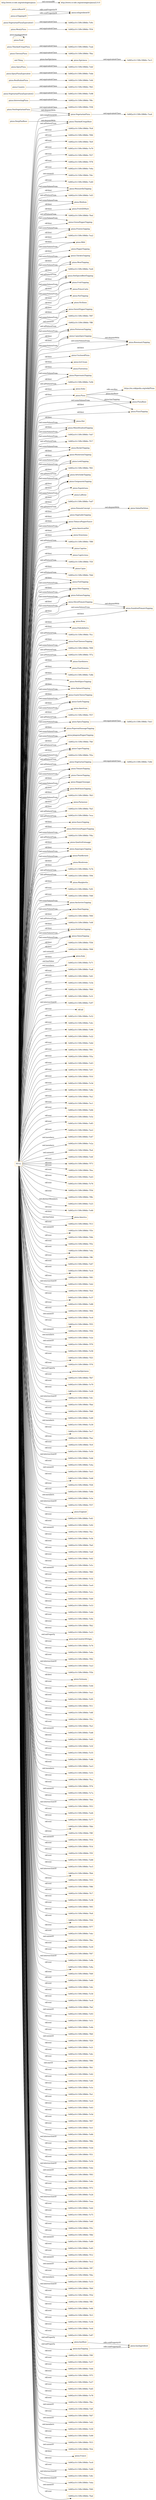 digraph ar2dtool_diagram { 
rankdir=LR;
size="1501"
node [shape = rectangle, color="orange"]; "pizza:MozzarellaTopping" "-5d9f2a10:15f9c1ff46b:-7ef3" "-5d9f2a10:15f9c1ff46b:-7f6c" "pizza:Medium" "pizza:FruttiDiMare" "-5d9f2a10:15f9c1ff46b:-7eb3" "-5d9f2a10:15f9c1ff46b:-7fed" "pizza:GreenPepperTopping" "pizza:VegetarianPizzaEquivalent2" "pizza:PrawnsTopping" "-5d9f2a10:15f9c1ff46b:-7ea2" "pizza:Mild" "pizza:PepperTopping" "pizza:ChickenTopping" "pizza:MeatTopping" "-5d9f2a10:15f9c1ff46b:-7ee6" "pizza:HotSpicedBeefTopping" "pizza:FruitTopping" "pizza:PrinceCarlo" "-5d9f2a10:15f9c1ff46b:-7e8d" "pizza:NutTopping" "pizza:Siciliana" "pizza:SweetPepperTopping" "pizza:Country" "pizza:ThinAndCrispyBase" "-5d9f2a10:15f9c1ff46b:-7ff8" "-5d9f2a10:15f9c1ff46b:-7efd" "pizza:ParmesanTopping" "pizza:CajunSpiceTopping" "pizza:UnclosedPizza" "pizza:IceCream" "pizza:Fiorentina" "pizza:PeperonataTopping" "pizza:SpicyPizzaEquivalent" "-5d9f2a10:15f9c1ff46b:-7e94" "pizza:Soho" "-5d9f2a10:15f9c1ff46b:-7fb5" "pizza:PizzaBase" "-5d9f2a10:15f9c1ff46b:-7ebf" "pizza:InterestingPizza" "pizza:RosemaryTopping" "pizza:Hot" "pizza:MixedSeafoodTopping" "-5d9f2a10:15f9c1ff46b:-7eb7" "-5d9f2a10:15f9c1ff46b:-7f17" "pizza:Spiciness" "pizza:RocketTopping" "pizza:CheeseyPizza" "pizza:ValuePartition" "pizza:MushroomTopping" "pizza:LeekTopping" "-5d9f2a10:15f9c1ff46b:-7f61" "pizza:ArtichokeTopping" "pizza:GorgonzolaTopping" "pizza:Napoletana" "pizza:LaReine" "-5d9f2a10:15f9c1ff46b:-7eab" "-5d9f2a10:15f9c1ff46b:-7ed7" "pizza:DomainConcept" "pizza:VegetableTopping" "pizza:TobascoPepperSauce" "pizza:AmericanHot" "pizza:Veneziana" "-5d9f2a10:15f9c1ff46b:-7f88" "pizza:Food" "pizza:Caprina" "pizza:Capricciosa" "-5d9f2a10:15f9c1ff46b:-7f3f" "-5d9f2a10:15f9c1ff46b:-7f54" "pizza:Cajun" "-5d9f2a10:15f9c1ff46b:-7fdd" "pizza:FishTopping" "pizza:OliveTopping" "-5d9f2a10:15f9c1ff46b:-7e98" "pizza:SultanaTopping" "pizza:SlicedTomatoTopping" "pizza:Rosa" "pizza:PolloAdAstra" "-5d9f2a10:15f9c1ff46b:-7fcc" "pizza:FourCheesesTopping" "-5d9f2a10:15f9c1ff46b:-7f09" "-5d9f2a10:15f9c1ff46b:-7f7a" "pizza:Giardiniera" "pizza:FourSeasons" "-5d9f2a10:15f9c1ff46b:-7e8b" "pizza:HerbSpiceTopping" "pizza:SpinachTopping" "pizza:GoatsCheeseTopping" "pizza:DeepPanBase" "pizza:GarlicTopping" "pizza:American" "-5d9f2a10:15f9c1ff46b:-7f57" "pizza:SundriedTomatoTopping" "pizza:SpicyTopping" "pizza:PizzaTopping" "pizza:PeperoniSausageTopping" "pizza:JalapenoPepperTopping" "-5d9f2a10:15f9c1ff46b:-7fbf" "pizza:CaperTopping" "-5d9f2a10:15f9c1ff46b:-7f2a" "pizza:VegetarianTopping" "pizza:ThinAndCrispyPizza" "pizza:TomatoTopping" "pizza:CheeseTopping" "-5d9f2a10:15f9c1ff46b:-7f38" "pizza:SpicyPizza" "pizza:SloppyGiuseppe" "-5d9f2a10:15f9c1ff46b:-7fba" "pizza:RedOnionTopping" "-5d9f2a10:15f9c1ff46b:-7fb3" "pizza:Parmense" "-5d9f2a10:15f9c1ff46b:-7e9c" "-5d9f2a10:15f9c1ff46b:-7fa5" "pizza:VegetarianPizzaEquivalent1" "-5d9f2a10:15f9c1ff46b:-7eca" "pizza:SauceTopping" "pizza:Pizza" "pizza:HotGreenPepperTopping" "-5d9f2a10:15f9c1ff46b:-7f4a" "pizza:RealItalianPizza" "pizza:QuattroFormaggi" "pizza:AsparagusTopping" "pizza:MeatyPizza" "pizza:PineKernels" "pizza:Mushroom" "-5d9f2a10:15f9c1ff46b:-7e7b" "-5d9f2a10:15f9c1ff46b:-7f94" "-5d9f2a10:15f9c1ff46b:-7ea4" "-5d9f2a10:15f9c1ff46b:-7ec3" "-5d9f2a10:15f9c1ff46b:-7ebb" "pizza:Margherita" "pizza:VegetarianPizza" "pizza:AnchoviesTopping" "pizza:HamTopping" "-5d9f2a10:15f9c1ff46b:-7f00" "pizza:NonVegetarianPizza" "-5d9f2a10:15f9c1ff46b:-7e9f" "pizza:PetitPoisTopping" "pizza:OnionTopping" "-5d9f2a10:15f9c1ff46b:-7f36" ; /*classes style*/
	"pizza:VegetarianPizzaEquivalent1" -> "-5d9f2a10:15f9c1ff46b:-7e9c" [ label = "owl:equivalentClass" ];
	"NULL" -> "pizza:CheeseTopping" [ label = "rdf:first" ];
	"NULL" -> "pizza:PeperoniSausageTopping" [ label = "rdf:first" ];
	"NULL" -> "-5d9f2a10:15f9c1ff46b:-7f08" [ label = "owl:unionOf" ];
	"NULL" -> "pizza:Italy" [ label = "rdf:first" ];
	"NULL" -> "-5d9f2a10:15f9c1ff46b:-7e71" [ label = "owl:members" ];
	"NULL" -> "-5d9f2a10:15f9c1ff46b:-7ea8" [ label = "rdf:rest" ];
	"NULL" -> "-5d9f2a10:15f9c1ff46b:-7e61" [ label = "rdf:rest" ];
	"NULL" -> "pizza:RocketTopping" [ label = "owl:someValuesFrom" ];
	"NULL" -> "-5d9f2a10:15f9c1ff46b:-7e5b" [ label = "rdf:rest" ];
	"NULL" -> "-5d9f2a10:15f9c1ff46b:-7f69" [ label = "rdf:rest" ];
	"NULL" -> "pizza:FourCheesesTopping" [ label = "rdf:first" ];
	"NULL" -> "pizza:Veneziana" [ label = "rdf:first" ];
	"NULL" -> "pizza:PizzaBase" [ label = "owl:someValuesFrom" ];
	"NULL" -> "-5d9f2a10:15f9c1ff46b:-7e31" [ label = "rdf:rest" ];
	"NULL" -> "-5d9f2a10:15f9c1ff46b:-7e97" [ label = "owl:intersectionOf" ];
	"NULL" -> "pizza:HerbSpiceTopping" [ label = "rdf:first" ];
	"NULL" -> "rdf:nil" [ label = "rdf:rest" ];
	"NULL" -> "-5d9f2a10:15f9c1ff46b:-7e52" [ label = "rdf:rest" ];
	"NULL" -> "-5d9f2a10:15f9c1ff46b:-7f2a" [ label = "owl:allValuesFrom" ];
	"NULL" -> "-5d9f2a10:15f9c1ff46b:-7e4c" [ label = "rdf:rest" ];
	"NULL" -> "-5d9f2a10:15f9c1ff46b:-7e90" [ label = "rdf:rest" ];
	"NULL" -> "-5d9f2a10:15f9c1ff46b:-7e22" [ label = "rdf:rest" ];
	"NULL" -> "-5d9f2a10:15f9c1ff46b:-7e6d" [ label = "rdf:rest" ];
	"NULL" -> "pizza:Medium" [ label = "owl:someValuesFrom" ];
	"NULL" -> "-5d9f2a10:15f9c1ff46b:-7f91" [ label = "rdf:rest" ];
	"NULL" -> "-5d9f2a10:15f9c1ff46b:-7f3a" [ label = "rdf:rest" ];
	"NULL" -> "pizza:MeatTopping" [ label = "owl:someValuesFrom" ];
	"NULL" -> "pizza:TobascoPepperSauce" [ label = "rdf:first" ];
	"NULL" -> "pizza:Parmense" [ label = "rdf:first" ];
	"NULL" -> "-5d9f2a10:15f9c1ff46b:-7e43" [ label = "rdf:rest" ];
	"NULL" -> "pizza:ChickenTopping" [ label = "owl:someValuesFrom" ];
	"NULL" -> "-5d9f2a10:15f9c1ff46b:-7ef1" [ label = "rdf:rest" ];
	"NULL" -> "-5d9f2a10:15f9c1ff46b:-7e9f" [ label = "rdf:first" ];
	"NULL" -> "-5d9f2a10:15f9c1ff46b:-7f10" [ label = "rdf:rest" ];
	"NULL" -> "-5d9f2a10:15f9c1ff46b:-7eca" [ label = "owl:allValuesFrom" ];
	"NULL" -> "-5d9f2a10:15f9c1ff46b:-7e3d" [ label = "rdf:rest" ];
	"NULL" -> "-5d9f2a10:15f9c1ff46b:-7e8e" [ label = "rdf:rest" ];
	"NULL" -> "-5d9f2a10:15f9c1ff46b:-7fa2" [ label = "rdf:rest" ];
	"NULL" -> "pizza:OnionTopping" [ label = "owl:someValuesFrom" ];
	"NULL" -> "-5d9f2a10:15f9c1ff46b:-7ec1" [ label = "rdf:rest" ];
	"NULL" -> "-5d9f2a10:15f9c1ff46b:-7e64" [ label = "rdf:rest" ];
	"NULL" -> "pizza:FruitTopping" [ label = "rdf:first" ];
	"NULL" -> "pizza:PizzaBase" [ label = "rdf:first" ];
	"NULL" -> "-5d9f2a10:15f9c1ff46b:-7f94" [ label = "owl:allValuesFrom" ];
	"NULL" -> "pizza:FishTopping" [ label = "rdf:first" ];
	"NULL" -> "-5d9f2a10:15f9c1ff46b:-7e5e" [ label = "rdf:rest" ];
	"NULL" -> "pizza:PineKernels" [ label = "owl:someValuesFrom" ];
	"NULL" -> "-5d9f2a10:15f9c1ff46b:-7e85" [ label = "rdf:rest" ];
	"NULL" -> "-5d9f2a10:15f9c1ff46b:-7f17" [ label = "owl:allValuesFrom" ];
	"NULL" -> "-5d9f2a10:15f9c1ff46b:-7ee2" [ label = "rdf:rest" ];
	"NULL" -> "-5d9f2a10:15f9c1ff46b:-7e47" [ label = "owl:members" ];
	"NULL" -> "pizza:CajunSpiceTopping" [ label = "rdf:first" ];
	"NULL" -> "pizza:AnchoviesTopping" [ label = "owl:someValuesFrom" ];
	"NULL" -> "-5d9f2a10:15f9c1ff46b:-7e2a" [ label = "owl:members" ];
	"NULL" -> "-5d9f2a10:15f9c1ff46b:-7fa4" [ label = "owl:unionOf" ];
	"NULL" -> "-5d9f2a10:15f9c1ff46b:-7ef3" [ label = "owl:allValuesFrom" ];
	"NULL" -> "pizza:JalapenoPepperTopping" [ label = "owl:someValuesFrom" ];
	"NULL" -> "-5d9f2a10:15f9c1ff46b:-7e4f" [ label = "rdf:rest" ];
	"NULL" -> "-5d9f2a10:15f9c1ff46b:-7f73" [ label = "rdf:rest" ];
	"NULL" -> "-5d9f2a10:15f9c1ff46b:-7fea" [ label = "rdf:rest" ];
	"NULL" -> "pizza:Caprina" [ label = "rdf:first" ];
	"NULL" -> "-5d9f2a10:15f9c1ff46b:-7ed3" [ label = "rdf:rest" ];
	"NULL" -> "-5d9f2a10:15f9c1ff46b:-7e76" [ label = "rdf:rest" ];
	"NULL" -> "pizza:GreenPepperTopping" [ label = "owl:someValuesFrom" ];
	"NULL" -> "-5d9f2a10:15f9c1ff46b:-7f3d" [ label = "rdf:rest" ];
	"NULL" -> "-5d9f2a10:15f9c1ff46b:-7f8e" [ label = "rdf:rest" ];
	"NULL" -> "-5d9f2a10:15f9c1ff46b:-7e25" [ label = "owl:distinctMembers" ];
	"NULL" -> "-5d9f2a10:15f9c1ff46b:-7e46" [ label = "rdf:rest" ];
	"NULL" -> "pizza:America" [ label = "rdf:first" ];
	"NULL" -> "-5d9f2a10:15f9c1ff46b:-7f13" [ label = "rdf:rest" ];
	"NULL" -> "-5d9f2a10:15f9c1ff46b:-7f3e" [ label = "owl:unionOf" ];
	"NULL" -> "-5d9f2a10:15f9c1ff46b:-7fdb" [ label = "rdf:rest" ];
	"NULL" -> "pizza:NutTopping" [ label = "rdf:first" ];
	"NULL" -> "pizza:CajunSpiceTopping" [ label = "owl:someValuesFrom" ];
	"NULL" -> "-5d9f2a10:15f9c1ff46b:-7f5e" [ label = "rdf:rest" ];
	"NULL" -> "-5d9f2a10:15f9c1ff46b:-7efa" [ label = "rdf:rest" ];
	"NULL" -> "-5d9f2a10:15f9c1ff46b:-7ff6" [ label = "rdf:rest" ];
	"NULL" -> "pizza:HamTopping" [ label = "owl:someValuesFrom" ];
	"NULL" -> "-5d9f2a10:15f9c1ff46b:-7e67" [ label = "rdf:rest" ];
	"NULL" -> "-5d9f2a10:15f9c1ff46b:-7ec4" [ label = "rdf:rest" ];
	"NULL" -> "pizza:AmericanHot" [ label = "rdf:first" ];
	"NULL" -> "pizza:DomainConcept" [ label = "rdf:first" ];
	"NULL" -> "-5d9f2a10:15f9c1ff46b:-7f85" [ label = "rdf:rest" ];
	"NULL" -> "-5d9f2a10:15f9c1ff46b:-7eb2" [ label = "owl:intersectionOf" ];
	"NULL" -> "-5d9f2a10:15f9c1ff46b:-7fc6" [ label = "rdf:rest" ];
	"NULL" -> "pizza:American" [ label = "rdf:first" ];
	"NULL" -> "-5d9f2a10:15f9c1ff46b:-7e37" [ label = "rdf:rest" ];
	"NULL" -> "pizza:Napoletana" [ label = "rdf:first" ];
	"NULL" -> "pizza:PetitPoisTopping" [ label = "rdf:first" ];
	"NULL" -> "-5d9f2a10:15f9c1ff46b:-7e88" [ label = "rdf:rest" ];
	"NULL" -> "-5d9f2a10:15f9c1ff46b:-7f04" [ label = "rdf:rest" ];
	"NULL" -> "pizza:PineKernels" [ label = "rdf:first" ];
	"NULL" -> "-5d9f2a10:15f9c1ff46b:-7ec9" [ label = "owl:unionOf" ];
	"NULL" -> "-5d9f2a10:15f9c1ff46b:-7f55" [ label = "rdf:rest" ];
	"NULL" -> "pizza:SultanaTopping" [ label = "owl:someValuesFrom" ];
	"NULL" -> "-5d9f2a10:15f9c1ff46b:-7f56" [ label = "owl:unionOf" ];
	"NULL" -> "pizza:JalapenoPepperTopping" [ label = "rdf:first" ];
	"NULL" -> "pizza:HotSpicedBeefTopping" [ label = "rdf:first" ];
	"NULL" -> "-5d9f2a10:15f9c1ff46b:-7e2e" [ label = "owl:members" ];
	"NULL" -> "-5d9f2a10:15f9c1ff46b:-7f79" [ label = "owl:unionOf" ];
	"NULL" -> "-5d9f2a10:15f9c1ff46b:-7e58" [ label = "rdf:rest" ];
	"NULL" -> "pizza:QuattroFormaggi" [ label = "rdf:first" ];
	"NULL" -> "-5d9f2a10:15f9c1ff46b:-7f25" [ label = "rdf:rest" ];
	"NULL" -> "-5d9f2a10:15f9c1ff46b:-7f76" [ label = "rdf:rest" ];
	"NULL" -> "pizza:PizzaTopping" [ label = "rdf:first" ];
	"NULL" -> "pizza:hasSpiciness" [ label = "owl:onProperty" ];
	"NULL" -> "pizza:GarlicTopping" [ label = "rdf:first" ];
	"NULL" -> "-5d9f2a10:15f9c1ff46b:-7fb7" [ label = "rdf:rest" ];
	"NULL" -> "-5d9f2a10:15f9c1ff46b:-7e79" [ label = "rdf:rest" ];
	"NULL" -> "-5d9f2a10:15f9c1ff46b:-7e28" [ label = "rdf:rest" ];
	"NULL" -> "pizza:ThinAndCrispyBase" [ label = "owl:allValuesFrom" ];
	"NULL" -> "pizza:RosemaryTopping" [ label = "owl:someValuesFrom" ];
	"NULL" -> "-5d9f2a10:15f9c1ff46b:-7efc" [ label = "owl:intersectionOf" ];
	"NULL" -> "-5d9f2a10:15f9c1ff46b:-7fbd" [ label = "rdf:rest" ];
	"NULL" -> "-5d9f2a10:15f9c1ff46b:-7fcc" [ label = "owl:allValuesFrom" ];
	"NULL" -> "pizza:PrawnsTopping" [ label = "owl:someValuesFrom" ];
	"NULL" -> "-5d9f2a10:15f9c1ff46b:-7fd8" [ label = "rdf:rest" ];
	"NULL" -> "pizza:ArtichokeTopping" [ label = "owl:someValuesFrom" ];
	"NULL" -> "-5d9f2a10:15f9c1ff46b:-7e49" [ label = "rdf:rest" ];
	"NULL" -> "pizza:OliveTopping" [ label = "rdf:first" ];
	"NULL" -> "-5d9f2a10:15f9c1ff46b:-7fbf" [ label = "owl:allValuesFrom" ];
	"NULL" -> "pizza:GreenPepperTopping" [ label = "rdf:first" ];
	"NULL" -> "-5d9f2a10:15f9c1ff46b:-7e8b" [ label = "rdf:first" ];
	"NULL" -> "-5d9f2a10:15f9c1ff46b:-7e39" [ label = "owl:members" ];
	"NULL" -> "-5d9f2a10:15f9c1ff46b:-7ec7" [ label = "rdf:rest" ];
	"NULL" -> "-5d9f2a10:15f9c1ff46b:-7fae" [ label = "rdf:rest" ];
	"NULL" -> "-5d9f2a10:15f9c1ff46b:-7fc9" [ label = "rdf:rest" ];
	"NULL" -> "pizza:SlicedTomatoTopping" [ label = "owl:someValuesFrom" ];
	"NULL" -> "pizza:MozzarellaTopping" [ label = "owl:someValuesFrom" ];
	"NULL" -> "-5d9f2a10:15f9c1ff46b:-7e50" [ label = "rdf:rest" ];
	"NULL" -> "-5d9f2a10:15f9c1ff46b:-7eb6" [ label = "owl:intersectionOf" ];
	"NULL" -> "pizza:OliveTopping" [ label = "owl:someValuesFrom" ];
	"NULL" -> "-5d9f2a10:15f9c1ff46b:-7e4a" [ label = "rdf:rest" ];
	"NULL" -> "-5d9f2a10:15f9c1ff46b:-7e94" [ label = "owl:allValuesFrom" ];
	"NULL" -> "-5d9f2a10:15f9c1ff46b:-7ee5" [ label = "owl:unionOf" ];
	"NULL" -> "-5d9f2a10:15f9c1ff46b:-7ea2" [ label = "rdf:first" ];
	"NULL" -> "-5d9f2a10:15f9c1ff46b:-7eb8" [ label = "rdf:rest" ];
	"NULL" -> "-5d9f2a10:15f9c1ff46b:-7f28" [ label = "rdf:rest" ];
	"NULL" -> "-5d9f2a10:15f9c1ff46b:-7e6b" [ label = "rdf:rest" ];
	"NULL" -> "-5d9f2a10:15f9c1ff46b:-7e3e" [ label = "owl:members" ];
	"NULL" -> "pizza:RedOnionTopping" [ label = "rdf:first" ];
	"NULL" -> "-5d9f2a10:15f9c1ff46b:-7f37" [ label = "owl:intersectionOf" ];
	"NULL" -> "pizza:England" [ label = "rdf:first" ];
	"NULL" -> "-5d9f2a10:15f9c1ff46b:-7e41" [ label = "rdf:rest" ];
	"NULL" -> "-5d9f2a10:15f9c1ff46b:-7e92" [ label = "rdf:rest" ];
	"NULL" -> "-5d9f2a10:15f9c1ff46b:-7f09" [ label = "owl:allValuesFrom" ];
	"NULL" -> "-5d9f2a10:15f9c1ff46b:-7fec" [ label = "owl:unionOf" ];
	"NULL" -> "-5d9f2a10:15f9c1ff46b:-7e3b" [ label = "rdf:rest" ];
	"NULL" -> "pizza:HotGreenPepperTopping" [ label = "rdf:first" ];
	"NULL" -> "-5d9f2a10:15f9c1ff46b:-7fa5" [ label = "owl:allValuesFrom" ];
	"NULL" -> "-5d9f2a10:15f9c1ff46b:-7fa0" [ label = "rdf:rest" ];
	"NULL" -> "-5d9f2a10:15f9c1ff46b:-7edf" [ label = "rdf:rest" ];
	"NULL" -> "pizza:CaperTopping" [ label = "rdf:first" ];
	"NULL" -> "-5d9f2a10:15f9c1ff46b:-7e62" [ label = "rdf:rest" ];
	"NULL" -> "-5d9f2a10:15f9c1ff46b:-7e5c" [ label = "rdf:rest" ];
	"NULL" -> "-5d9f2a10:15f9c1ff46b:-7f60" [ label = "owl:unionOf" ];
	"NULL" -> "-5d9f2a10:15f9c1ff46b:-7eb7" [ label = "owl:someValuesFrom" ];
	"NULL" -> "-5d9f2a10:15f9c1ff46b:-7e32" [ label = "rdf:rest" ];
	"NULL" -> "-5d9f2a10:15f9c1ff46b:-7ee0" [ label = "rdf:rest" ];
	"NULL" -> "pizza:CheeseTopping" [ label = "owl:someValuesFrom" ];
	"NULL" -> "-5d9f2a10:15f9c1ff46b:-7e2c" [ label = "rdf:rest" ];
	"NULL" -> "pizza:GorgonzolaTopping" [ label = "rdf:first" ];
	"NULL" -> "-5d9f2a10:15f9c1ff46b:-7eb0" [ label = "rdf:rest" ];
	"NULL" -> "-5d9f2a10:15f9c1ff46b:-7fed" [ label = "owl:allValuesFrom" ];
	"NULL" -> "-5d9f2a10:15f9c1ff46b:-7e53" [ label = "rdf:rest" ];
	"NULL" -> "pizza:HotGreenPepperTopping" [ label = "owl:someValuesFrom" ];
	"NULL" -> "-5d9f2a10:15f9c1ff46b:-7e4d" [ label = "rdf:rest" ];
	"NULL" -> "-5d9f2a10:15f9c1ff46b:-7e9e" [ label = "rdf:rest" ];
	"NULL" -> "-5d9f2a10:15f9c1ff46b:-7fb2" [ label = "rdf:rest" ];
	"NULL" -> "-5d9f2a10:15f9c1ff46b:-7e23" [ label = "rdf:rest" ];
	"NULL" -> "pizza:hasCountryOfOrigin" [ label = "owl:onProperty" ];
	"NULL" -> "-5d9f2a10:15f9c1ff46b:-7e74" [ label = "rdf:rest" ];
	"NULL" -> "pizza:FishTopping" [ label = "owl:someValuesFrom" ];
	"NULL" -> "-5d9f2a10:15f9c1ff46b:-7fdd" [ label = "owl:allValuesFrom" ];
	"NULL" -> "pizza:Fiorentina" [ label = "rdf:first" ];
	"NULL" -> "-5d9f2a10:15f9c1ff46b:-7e6e" [ label = "rdf:rest" ];
	"NULL" -> "-5d9f2a10:15f9c1ff46b:-7f92" [ label = "rdf:rest" ];
	"NULL" -> "pizza:SpicyTopping" [ label = "owl:someValuesFrom" ];
	"NULL" -> "-5d9f2a10:15f9c1ff46b:-7ea3" [ label = "owl:intersectionOf" ];
	"NULL" -> "-5d9f2a10:15f9c1ff46b:-7f3b" [ label = "rdf:rest" ];
	"NULL" -> "-5d9f2a10:15f9c1ff46b:-7ee6" [ label = "owl:allValuesFrom" ];
	"NULL" -> "pizza:Germany" [ label = "rdf:first" ];
	"NULL" -> "-5d9f2a10:15f9c1ff46b:-7e44" [ label = "rdf:rest" ];
	"NULL" -> "-5d9f2a10:15f9c1ff46b:-7ea1" [ label = "rdf:rest" ];
	"NULL" -> "pizza:GoatsCheeseTopping" [ label = "rdf:first" ];
	"NULL" -> "-5d9f2a10:15f9c1ff46b:-7e95" [ label = "rdf:rest" ];
	"NULL" -> "-5d9f2a10:15f9c1ff46b:-7f11" [ label = "rdf:rest" ];
	"NULL" -> "pizza:OnionTopping" [ label = "rdf:first" ];
	"NULL" -> "-5d9f2a10:15f9c1ff46b:-7e8f" [ label = "rdf:rest" ];
	"NULL" -> "-5d9f2a10:15f9c1ff46b:-7f5c" [ label = "rdf:rest" ];
	"NULL" -> "-5d9f2a10:15f9c1ff46b:-7fa3" [ label = "rdf:rest" ];
	"NULL" -> "-5d9f2a10:15f9c1ff46b:-7ed6" [ label = "owl:unionOf" ];
	"NULL" -> "-5d9f2a10:15f9c1ff46b:-7e65" [ label = "rdf:rest" ];
	"NULL" -> "-5d9f2a10:15f9c1ff46b:-7f4a" [ label = "owl:allValuesFrom" ];
	"NULL" -> "-5d9f2a10:15f9c1ff46b:-7e5f" [ label = "rdf:rest" ];
	"NULL" -> "-5d9f2a10:15f9c1ff46b:-7e7b" [ label = "owl:allValuesFrom" ];
	"NULL" -> "-5d9f2a10:15f9c1ff46b:-7ff8" [ label = "owl:allValuesFrom" ];
	"NULL" -> "-5d9f2a10:15f9c1ff46b:-7e35" [ label = "rdf:rest" ];
	"NULL" -> "pizza:UnclosedPizza" [ label = "rdf:first" ];
	"NULL" -> "-5d9f2a10:15f9c1ff46b:-7e86" [ label = "rdf:rest" ];
	"NULL" -> "-5d9f2a10:15f9c1ff46b:-7ee3" [ label = "rdf:rest" ];
	"NULL" -> "-5d9f2a10:15f9c1ff46b:-7e55" [ label = "owl:members" ];
	"NULL" -> "-5d9f2a10:15f9c1ff46b:-7fca" [ label = "rdf:rest" ];
	"NULL" -> "pizza:SweetPepperTopping" [ label = "rdf:first" ];
	"NULL" -> "-5d9f2a10:15f9c1ff46b:-7f74" [ label = "rdf:rest" ];
	"NULL" -> "-5d9f2a10:15f9c1ff46b:-7e7a" [ label = "owl:unionOf" ];
	"NULL" -> "-5d9f2a10:15f9c1ff46b:-7feb" [ label = "rdf:rest" ];
	"NULL" -> "-5d9f2a10:15f9c1ff46b:-7f53" [ label = "owl:intersectionOf" ];
	"NULL" -> "-5d9f2a10:15f9c1ff46b:-7ed4" [ label = "rdf:rest" ];
	"NULL" -> "-5d9f2a10:15f9c1ff46b:-7e77" [ label = "rdf:rest" ];
	"NULL" -> "pizza:VegetarianTopping" [ label = "owl:allValuesFrom" ];
	"NULL" -> "-5d9f2a10:15f9c1ff46b:-7fbb" [ label = "rdf:rest" ];
	"NULL" -> "pizza:MushroomTopping" [ label = "rdf:first" ];
	"NULL" -> "pizza:HotSpicedBeefTopping" [ label = "owl:someValuesFrom" ];
	"NULL" -> "-5d9f2a10:15f9c1ff46b:-7f8f" [ label = "rdf:rest" ];
	"NULL" -> "-5d9f2a10:15f9c1ff46b:-7f16" [ label = "owl:unionOf" ];
	"NULL" -> "pizza:RedOnionTopping" [ label = "owl:someValuesFrom" ];
	"NULL" -> "pizza:America" [ label = "owl:hasValue" ];
	"NULL" -> "-5d9f2a10:15f9c1ff46b:-7f14" [ label = "rdf:rest" ];
	"NULL" -> "-5d9f2a10:15f9c1ff46b:-7f5f" [ label = "rdf:rest" ];
	"NULL" -> "pizza:PeperonataTopping" [ label = "owl:someValuesFrom" ];
	"NULL" -> "-5d9f2a10:15f9c1ff46b:-7e68" [ label = "rdf:rest" ];
	"NULL" -> "-5d9f2a10:15f9c1ff46b:-7f57" [ label = "owl:allValuesFrom" ];
	"NULL" -> "-5d9f2a10:15f9c1ff46b:-7ec5" [ label = "rdf:rest" ];
	"NULL" -> "-5d9f2a10:15f9c1ff46b:-7fb4" [ label = "owl:intersectionOf" ];
	"NULL" -> "pizza:TobascoPepperSauce" [ label = "owl:someValuesFrom" ];
	"NULL" -> "-5d9f2a10:15f9c1ff46b:-7f35" [ label = "rdf:rest" ];
	"NULL" -> "pizza:TomatoTopping" [ label = "rdf:first" ];
	"NULL" -> "-5d9f2a10:15f9c1ff46b:-7f86" [ label = "rdf:rest" ];
	"NULL" -> "-5d9f2a10:15f9c1ff46b:-7fc7" [ label = "rdf:rest" ];
	"NULL" -> "-5d9f2a10:15f9c1ff46b:-7e38" [ label = "rdf:rest" ];
	"NULL" -> "pizza:SundriedTomatoTopping" [ label = "owl:someValuesFrom" ];
	"NULL" -> "pizza:PrinceCarlo" [ label = "rdf:first" ];
	"NULL" -> "-5d9f2a10:15f9c1ff46b:-7f05" [ label = "rdf:rest" ];
	"NULL" -> "-5d9f2a10:15f9c1ff46b:-7f7a" [ label = "owl:allValuesFrom" ];
	"NULL" -> "pizza:GorgonzolaTopping" [ label = "owl:someValuesFrom" ];
	"NULL" -> "pizza:ParmesanTopping" [ label = "owl:someValuesFrom" ];
	"NULL" -> "pizza:MeatTopping" [ label = "rdf:first" ];
	"NULL" -> "pizza:SloppyGiuseppe" [ label = "rdf:first" ];
	"NULL" -> "-5d9f2a10:15f9c1ff46b:-7fe8" [ label = "rdf:rest" ];
	"NULL" -> "pizza:AnchoviesTopping" [ label = "rdf:first" ];
	"NULL" -> "-5d9f2a10:15f9c1ff46b:-7f26" [ label = "rdf:rest" ];
	"NULL" -> "-5d9f2a10:15f9c1ff46b:-7f77" [ label = "rdf:rest" ];
	"NULL" -> "pizza:LeekTopping" [ label = "owl:someValuesFrom" ];
	"NULL" -> "-5d9f2a10:15f9c1ff46b:-7f36" [ label = "rdf:first" ];
	"NULL" -> "-5d9f2a10:15f9c1ff46b:-7ebc" [ label = "rdf:rest" ];
	"NULL" -> "-5d9f2a10:15f9c1ff46b:-7fbe" [ label = "owl:unionOf" ];
	"NULL" -> "-5d9f2a10:15f9c1ff46b:-7e29" [ label = "rdf:rest" ];
	"NULL" -> "pizza:Mushroom" [ label = "rdf:first" ];
	"NULL" -> "pizza:FruitTopping" [ label = "owl:someValuesFrom" ];
	"NULL" -> "-5d9f2a10:15f9c1ff46b:-7f47" [ label = "rdf:rest" ];
	"NULL" -> "pizza:Cajun" [ label = "rdf:first" ];
	"NULL" -> "-5d9f2a10:15f9c1ff46b:-7e9b" [ label = "owl:intersectionOf" ];
	"NULL" -> "-5d9f2a10:15f9c1ff46b:-7e8a" [ label = "rdf:rest" ];
	"NULL" -> "pizza:Mild" [ label = "rdf:first" ];
	"NULL" -> "pizza:Hot" [ label = "rdf:first" ];
	"NULL" -> "pizza:LeekTopping" [ label = "rdf:first" ];
	"NULL" -> "-5d9f2a10:15f9c1ff46b:-7fd9" [ label = "rdf:rest" ];
	"NULL" -> "pizza:AsparagusTopping" [ label = "rdf:first" ];
	"NULL" -> "-5d9f2a10:15f9c1ff46b:-7e60" [ label = "rdf:rest" ];
	"NULL" -> "-5d9f2a10:15f9c1ff46b:-7efe" [ label = "rdf:rest" ];
	"NULL" -> "-5d9f2a10:15f9c1ff46b:-7e30" [ label = "rdf:rest" ];
	"NULL" -> "-5d9f2a10:15f9c1ff46b:-7ec8" [ label = "rdf:rest" ];
	"NULL" -> "-5d9f2a10:15f9c1ff46b:-7faf" [ label = "rdf:rest" ];
	"NULL" -> "-5d9f2a10:15f9c1ff46b:-7e93" [ label = "owl:unionOf" ];
	"NULL" -> "pizza:FourCheesesTopping" [ label = "owl:someValuesFrom" ];
	"NULL" -> "pizza:RosemaryTopping" [ label = "rdf:first" ];
	"NULL" -> "-5d9f2a10:15f9c1ff46b:-7e51" [ label = "rdf:rest" ];
	"NULL" -> "-5d9f2a10:15f9c1ff46b:-7e4b" [ label = "rdf:rest" ];
	"NULL" -> "pizza:MixedSeafoodTopping" [ label = "rdf:first" ];
	"NULL" -> "-5d9f2a10:15f9c1ff46b:-7fb0" [ label = "rdf:rest" ];
	"NULL" -> "pizza:Mild" [ label = "owl:someValuesFrom" ];
	"NULL" -> "-5d9f2a10:15f9c1ff46b:-7f29" [ label = "owl:unionOf" ];
	"NULL" -> "-5d9f2a10:15f9c1ff46b:-7e21" [ label = "rdf:rest" ];
	"NULL" -> "pizza:AsparagusTopping" [ label = "owl:someValuesFrom" ];
	"NULL" -> "-5d9f2a10:15f9c1ff46b:-7e6c" [ label = "rdf:rest" ];
	"NULL" -> "-5d9f2a10:15f9c1ff46b:-7f90" [ label = "rdf:rest" ];
	"NULL" -> "pizza:ArtichokeTopping" [ label = "rdf:first" ];
	"NULL" -> "pizza:PrawnsTopping" [ label = "rdf:first" ];
	"NULL" -> "-5d9f2a10:15f9c1ff46b:-7fb1" [ label = "owl:oneOf" ];
	"NULL" -> "pizza:GarlicTopping" [ label = "owl:someValuesFrom" ];
	"NULL" -> "-5d9f2a10:15f9c1ff46b:-7e42" [ label = "rdf:rest" ];
	"NULL" -> "-5d9f2a10:15f9c1ff46b:-7ef0" [ label = "rdf:rest" ];
	"NULL" -> "pizza:IceCream" [ label = "rdf:first" ];
	"NULL" -> "-5d9f2a10:15f9c1ff46b:-7e3c" [ label = "rdf:rest" ];
	"NULL" -> "-5d9f2a10:15f9c1ff46b:-7f88" [ label = "owl:allValuesFrom" ];
	"NULL" -> "pizza:ParmesanTopping" [ label = "rdf:first" ];
	"NULL" -> "-5d9f2a10:15f9c1ff46b:-7fa1" [ label = "rdf:rest" ];
	"NULL" -> "pizza:ChickenTopping" [ label = "rdf:first" ];
	"NULL" -> "-5d9f2a10:15f9c1ff46b:-7ec0" [ label = "rdf:rest" ];
	"NULL" -> "pizza:MozzarellaTopping" [ label = "rdf:first" ];
	"NULL" -> "-5d9f2a10:15f9c1ff46b:-7e63" [ label = "rdf:rest" ];
	"NULL" -> "-5d9f2a10:15f9c1ff46b:-7e5d" [ label = "rdf:rest" ];
	"NULL" -> "-5d9f2a10:15f9c1ff46b:-7f07" [ label = "rdf:rest" ];
	"NULL" -> "pizza:Rosa" [ label = "rdf:first" ];
	"NULL" -> "-5d9f2a10:15f9c1ff46b:-7ee1" [ label = "rdf:rest" ];
	"NULL" -> "-5d9f2a10:15f9c1ff46b:-7e84" [ label = "rdf:rest" ];
	"NULL" -> "pizza:SauceTopping" [ label = "rdf:first" ];
	"NULL" -> "-5d9f2a10:15f9c1ff46b:-7f6b" [ label = "owl:intersectionOf" ];
	"NULL" -> "-5d9f2a10:15f9c1ff46b:-7e2d" [ label = "rdf:rest" ];
	"NULL" -> "-5d9f2a10:15f9c1ff46b:-7f51" [ label = "rdf:rest" ];
	"NULL" -> "pizza:Giardiniera" [ label = "rdf:first" ];
	"NULL" -> "pizza:PetitPoisTopping" [ label = "owl:someValuesFrom" ];
	"NULL" -> "pizza:PeperoniSausageTopping" [ label = "owl:someValuesFrom" ];
	"NULL" -> "-5d9f2a10:15f9c1ff46b:-7e54" [ label = "rdf:rest" ];
	"NULL" -> "-5d9f2a10:15f9c1ff46b:-7ebe" [ label = "owl:intersectionOf" ];
	"NULL" -> "-5d9f2a10:15f9c1ff46b:-7f93" [ label = "owl:unionOf" ];
	"NULL" -> "-5d9f2a10:15f9c1ff46b:-7e4e" [ label = "rdf:rest" ];
	"NULL" -> "pizza:FruttiDiMare" [ label = "rdf:first" ];
	"NULL" -> "-5d9f2a10:15f9c1ff46b:-7f72" [ label = "rdf:rest" ];
	"NULL" -> "-5d9f2a10:15f9c1ff46b:-7e24" [ label = "rdf:rest" ];
	"NULL" -> "-5d9f2a10:15f9c1ff46b:-7eaa" [ label = "owl:intersectionOf" ];
	"NULL" -> "-5d9f2a10:15f9c1ff46b:-7ed2" [ label = "rdf:rest" ];
	"NULL" -> "-5d9f2a10:15f9c1ff46b:-7e75" [ label = "rdf:rest" ];
	"NULL" -> "pizza:Pizza" [ label = "rdf:first" ];
	"NULL" -> "-5d9f2a10:15f9c1ff46b:-7e6f" [ label = "rdf:rest" ];
	"NULL" -> "-5d9f2a10:15f9c1ff46b:-7f3c" [ label = "rdf:rest" ];
	"NULL" -> "-5d9f2a10:15f9c1ff46b:-7f8d" [ label = "rdf:rest" ];
	"NULL" -> "pizza:PeperonataTopping" [ label = "rdf:first" ];
	"NULL" -> "-5d9f2a10:15f9c1ff46b:-7e89" [ label = "owl:unionOf" ];
	"NULL" -> "-5d9f2a10:15f9c1ff46b:-7e45" [ label = "rdf:rest" ];
	"NULL" -> "-5d9f2a10:15f9c1ff46b:-7f12" [ label = "rdf:rest" ];
	"NULL" -> "pizza:VegetarianPizza" [ label = "owl:complementOf" ];
	"NULL" -> "-5d9f2a10:15f9c1ff46b:-7ec2" [ label = "owl:unionOf" ];
	"NULL" -> "-5d9f2a10:15f9c1ff46b:-7ff7" [ label = "owl:unionOf" ];
	"NULL" -> "-5d9f2a10:15f9c1ff46b:-7fda" [ label = "rdf:rest" ];
	"NULL" -> "-5d9f2a10:15f9c1ff46b:-7e33" [ label = "owl:members" ];
	"NULL" -> "pizza:SpinachTopping" [ label = "rdf:first" ];
	"NULL" -> "pizza:MushroomTopping" [ label = "owl:someValuesFrom" ];
	"NULL" -> "-5d9f2a10:15f9c1ff46b:-7fb9" [ label = "owl:intersectionOf" ];
	"NULL" -> "-5d9f2a10:15f9c1ff46b:-7f5d" [ label = "rdf:rest" ];
	"NULL" -> "-5d9f2a10:15f9c1ff46b:-7ff5" [ label = "rdf:rest" ];
	"NULL" -> "pizza:SweetPepperTopping" [ label = "owl:someValuesFrom" ];
	"NULL" -> "-5d9f2a10:15f9c1ff46b:-7e66" [ label = "rdf:rest" ];
	"NULL" -> "pizza:Capricciosa" [ label = "rdf:first" ];
	"NULL" -> "-5d9f2a10:15f9c1ff46b:-7fc5" [ label = "rdf:rest" ];
	"NULL" -> "pizza:HamTopping" [ label = "rdf:first" ];
	"NULL" -> "pizza:LaReine" [ label = "rdf:first" ];
	"NULL" -> "-5d9f2a10:15f9c1ff46b:-7e36" [ label = "rdf:rest" ];
	"NULL" -> "-5d9f2a10:15f9c1ff46b:-7ee4" [ label = "rdf:rest" ];
	"NULL" -> "-5d9f2a10:15f9c1ff46b:-7e87" [ label = "rdf:rest" ];
	"NULL" -> "pizza:hasBase" [ label = "owl:onProperty" ];
	"NULL" -> "pizza:SpinachTopping" [ label = "owl:someValuesFrom" ];
	"NULL" -> "pizza:VegetableTopping" [ label = "rdf:first" ];
	"NULL" -> "-5d9f2a10:15f9c1ff46b:-7f9f" [ label = "rdf:rest" ];
	"NULL" -> "pizza:TomatoTopping" [ label = "owl:someValuesFrom" ];
	"NULL" -> "-5d9f2a10:15f9c1ff46b:-7e57" [ label = "rdf:rest" ];
	"NULL" -> "-5d9f2a10:15f9c1ff46b:-7f61" [ label = "owl:allValuesFrom" ];
	"NULL" -> "-5d9f2a10:15f9c1ff46b:-7eb4" [ label = "rdf:rest" ];
	"NULL" -> "pizza:Italy" [ label = "owl:hasValue" ];
	"NULL" -> "pizza:GoatsCheeseTopping" [ label = "owl:someValuesFrom" ];
	"NULL" -> "pizza:FourSeasons" [ label = "rdf:first" ];
	"NULL" -> "pizza:SlicedTomatoTopping" [ label = "rdf:first" ];
	"NULL" -> "-5d9f2a10:15f9c1ff46b:-7f75" [ label = "rdf:rest" ];
	"NULL" -> "pizza:MixedSeafoodTopping" [ label = "owl:someValuesFrom" ];
	"NULL" -> "-5d9f2a10:15f9c1ff46b:-7e27" [ label = "rdf:rest" ];
	"NULL" -> "-5d9f2a10:15f9c1ff46b:-7ed5" [ label = "rdf:rest" ];
	"NULL" -> "-5d9f2a10:15f9c1ff46b:-7e78" [ label = "rdf:rest" ];
	"NULL" -> "-5d9f2a10:15f9c1ff46b:-7fb3" [ label = "rdf:first" ];
	"NULL" -> "-5d9f2a10:15f9c1ff46b:-7f00" [ label = "owl:allValuesFrom" ];
	"NULL" -> "pizza:Hot" [ label = "owl:someValuesFrom" ];
	"NULL" -> "-5d9f2a10:15f9c1ff46b:-7ed7" [ label = "owl:allValuesFrom" ];
	"NULL" -> "-5d9f2a10:15f9c1ff46b:-7fbc" [ label = "rdf:rest" ];
	"NULL" -> "-5d9f2a10:15f9c1ff46b:-7eff" [ label = "owl:unionOf" ];
	"NULL" -> "pizza:PepperTopping" [ label = "rdf:first" ];
	"NULL" -> "-5d9f2a10:15f9c1ff46b:-7fd7" [ label = "rdf:rest" ];
	"NULL" -> "-5d9f2a10:15f9c1ff46b:-7ef2" [ label = "owl:unionOf" ];
	"NULL" -> "-5d9f2a10:15f9c1ff46b:-7e59" [ label = "owl:members" ];
	"NULL" -> "-5d9f2a10:15f9c1ff46b:-7e99" [ label = "rdf:rest" ];
	"NULL" -> "-5d9f2a10:15f9c1ff46b:-7f15" [ label = "rdf:rest" ];
	"NULL" -> "-5d9f2a10:15f9c1ff46b:-7fcb" [ label = "owl:unionOf" ];
	"NULL" -> "pizza:France" [ label = "rdf:first" ];
	"NULL" -> "-5d9f2a10:15f9c1ff46b:-7f3f" [ label = "owl:allValuesFrom" ];
	"NULL" -> "pizza:SundriedTomatoTopping" [ label = "rdf:first" ];
	"NULL" -> "-5d9f2a10:15f9c1ff46b:-7ec6" [ label = "rdf:rest" ];
	"NULL" -> "-5d9f2a10:15f9c1ff46b:-7e69" [ label = "rdf:rest" ];
	"NULL" -> "-5d9f2a10:15f9c1ff46b:-7e8c" [ label = "owl:intersectionOf" ];
	"NULL" -> "-5d9f2a10:15f9c1ff46b:-7eba" [ label = "owl:intersectionOf" ];
	"NULL" -> "-5d9f2a10:15f9c1ff46b:-7f49" [ label = "owl:unionOf" ];
	"NULL" -> "-5d9f2a10:15f9c1ff46b:-7fad" [ label = "rdf:rest" ];
	"NULL" -> "pizza:hasTopping" [ label = "owl:onProperty" ];
	"NULL" -> "pizza:Medium" [ label = "rdf:first" ];
	"NULL" -> "-5d9f2a10:15f9c1ff46b:-7fc8" [ label = "rdf:rest" ];
	"NULL" -> "pizza:PolloAdAstra" [ label = "rdf:first" ];
	"NULL" -> "-5d9f2a10:15f9c1ff46b:-7f06" [ label = "rdf:rest" ];
	"NULL" -> "pizza:SultanaTopping" [ label = "rdf:first" ];
	"NULL" -> "pizza:Siciliana" [ label = "rdf:first" ];
	"NULL" -> "-5d9f2a10:15f9c1ff46b:-7fe9" [ label = "rdf:rest" ];
	"NULL" -> "-5d9f2a10:15f9c1ff46b:-7e70" [ label = "rdf:rest" ];
	"NULL" -> "pizza:Soho" [ label = "rdf:first" ];
	"NULL" -> "pizza:Margherita" [ label = "rdf:first" ];
	"NULL" -> "-5d9f2a10:15f9c1ff46b:-7f27" [ label = "rdf:rest" ];
	"NULL" -> "-5d9f2a10:15f9c1ff46b:-7f78" [ label = "rdf:rest" ];
	"NULL" -> "-5d9f2a10:15f9c1ff46b:-7e6a" [ label = "rdf:rest" ];
	"NULL" -> "-5d9f2a10:15f9c1ff46b:-7fdc" [ label = "owl:unionOf" ];
	"NULL" -> "pizza:CaperTopping" [ label = "owl:someValuesFrom" ];
	"NULL" -> "-5d9f2a10:15f9c1ff46b:-7e40" [ label = "rdf:rest" ];
	"NULL" -> "-5d9f2a10:15f9c1ff46b:-7f87" [ label = "owl:unionOf" ];
	"NULL" -> "-5d9f2a10:15f9c1ff46b:-7e91" [ label = "rdf:rest" ];
	"NULL" -> "pizza:RocketTopping" [ label = "rdf:first" ];
	"NULL" -> "-5d9f2a10:15f9c1ff46b:-7f48" [ label = "rdf:rest" ];
	"pizza:ThinAndCrispyPizza" -> "-5d9f2a10:15f9c1ff46b:-7eab" [ label = "owl:equivalentClass" ];
	"pizza:Country" -> "-5d9f2a10:15f9c1ff46b:-7fb5" [ label = "owl:equivalentClass" ];
	"pizza:hasTopping" -> "pizza:hasIngredient" [ label = "rdfs:subPropertyOf" ];
	"pizza:CheeseyPizza" -> "-5d9f2a10:15f9c1ff46b:-7fba" [ label = "owl:equivalentClass" ];
	"pizza:CajunSpiceTopping" -> "pizza:RosemaryTopping" [ label = "owl:disjointWith" ];
	"pizza:isBaseOf" -> "pizza:isIngredientOf" [ label = "rdfs:subPropertyOf" ];
	"pizza:DeepPanBase" -> "pizza:ThinAndCrispyBase" [ label = "owl:disjointWith" ];
	"http://www.co-ode.org/ontologies/pizza" -> "http://www.co-ode.org/ontologies/pizza/2.0.0" [ label = "owl:versionIRI" ];
	"pizza:VegetarianPizza" -> "-5d9f2a10:15f9c1ff46b:-7ea4" [ label = "owl:equivalentClass" ];
	"pizza:RealItalianPizza" -> "-5d9f2a10:15f9c1ff46b:-7efd" [ label = "owl:equivalentClass" ];
	"pizza:Pizza" -> "https://en.wikipedia.org/wiki/Pizza" [ label = "rdfs:seeAlso" ];
	"pizza:NonVegetarianPizza" -> "pizza:VegetarianPizza" [ label = "owl:disjointWith" ];
	"pizza:NonVegetarianPizza" -> "-5d9f2a10:15f9c1ff46b:-7f38" [ label = "owl:equivalentClass" ];
	"pizza:MeatyPizza" -> "-5d9f2a10:15f9c1ff46b:-7f54" [ label = "owl:equivalentClass" ];
	"pizza:DomainConcept" -> "pizza:ValuePartition" [ label = "owl:disjointWith" ];
	"pizza:Spiciness" -> "-5d9f2a10:15f9c1ff46b:-7ec3" [ label = "owl:equivalentClass" ];
	"pizza:isToppingOf" -> "pizza:isIngredientOf" [ label = "rdfs:subPropertyOf" ];
	"pizza:hasBase" -> "pizza:hasIngredient" [ label = "rdfs:subPropertyOf" ];
	"pizza:VegetarianTopping" -> "-5d9f2a10:15f9c1ff46b:-7e8d" [ label = "owl:equivalentClass" ];
	"pizza:InterestingPizza" -> "-5d9f2a10:15f9c1ff46b:-7f6c" [ label = "owl:equivalentClass" ];
	"pizza:SlicedTomatoTopping" -> "pizza:SundriedTomatoTopping" [ label = "owl:disjointWith" ];
	"pizza:SpicyTopping" -> "-5d9f2a10:15f9c1ff46b:-7eb3" [ label = "owl:equivalentClass" ];
	"pizza:VegetarianPizzaEquivalent2" -> "-5d9f2a10:15f9c1ff46b:-7e98" [ label = "owl:equivalentClass" ];
	"pizza:SpicyPizza" -> "-5d9f2a10:15f9c1ff46b:-7ebf" [ label = "owl:equivalentClass" ];
	"pizza:SpicyPizzaEquivalent" -> "-5d9f2a10:15f9c1ff46b:-7ebb" [ label = "owl:equivalentClass" ];
	"pizza:Pizza" -> "pizza:PizzaTopping" [ label = "pizza:hasTopping" ];
	"pizza:Pizza" -> "pizza:PizzaBase" [ label = "pizza:hasBase" ];
	"owl:Thing" -> "pizza:Spiciness" [ label = "pizza:hasSpiciness" ];
	"pizza:Food" -> "pizza:Food" [ label = "pizza:hasIngredient" ];

}
